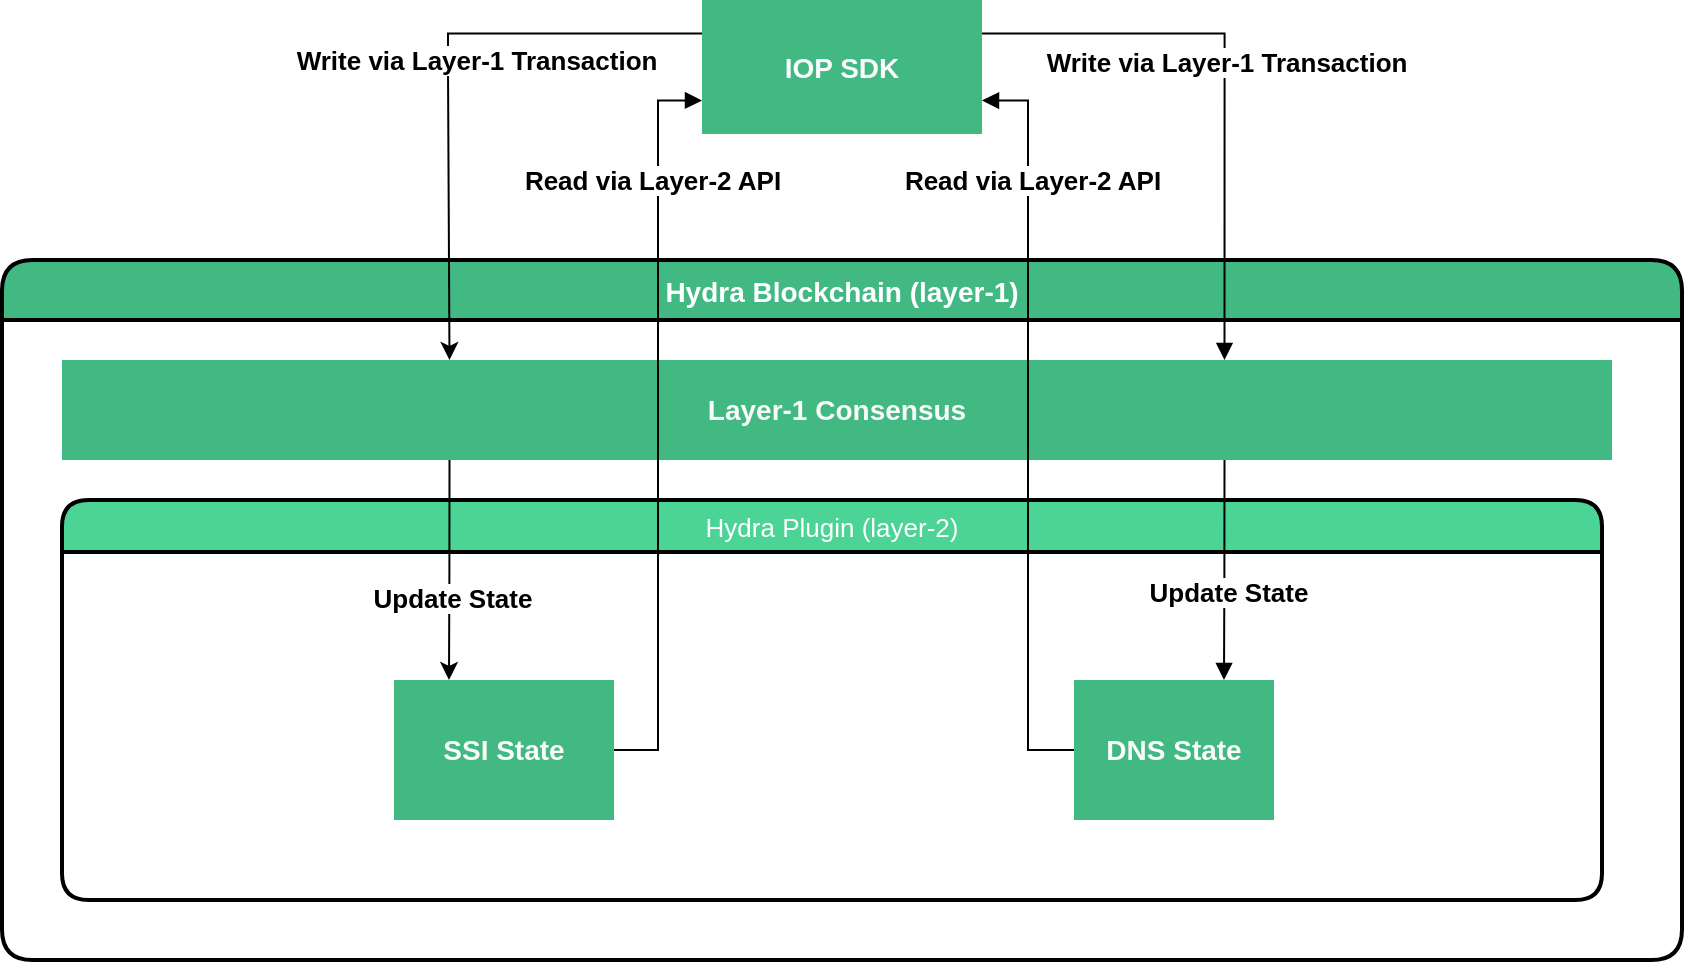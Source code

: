 <mxfile version="13.8.8" type="google"><diagram id="a2iSJYrU64pPYiA_KCzM" name="Page-1"><mxGraphModel dx="1368" dy="708" grid="1" gridSize="10" guides="1" tooltips="1" connect="1" arrows="1" fold="1" page="1" pageScale="1" pageWidth="850" pageHeight="1100" math="0" shadow="0"><root><mxCell id="0"/><mxCell id="1" parent="0"/><mxCell id="PG-Tw1JPNTurJEJnOBpK-3" value="Hydra Blockchain (layer-1)" style="swimlane;childLayout=stackLayout;horizontal=1;startSize=30;horizontalStack=0;rounded=1;fontSize=14;fontStyle=1;strokeWidth=2;resizeParent=0;resizeLast=1;shadow=0;dashed=0;align=center;fillColor=#42b983;fontColor=#FFFFFF;swimlaneLine=1;noLabel=0;allowArrows=0;connectable=0;collapsible=0;arcSize=17;dropTarget=0;" vertex="1" parent="1"><mxGeometry x="5" y="140" width="840" height="350" as="geometry"><mxRectangle x="58" y="416" width="84" height="30" as="alternateBounds"/></mxGeometry></mxCell><mxCell id="PG-Tw1JPNTurJEJnOBpK-4" value="Hydra Plugin (layer-2)" style="swimlane;childLayout=stackLayout;horizontal=1;startSize=26;horizontalStack=0;rounded=1;fontSize=13;fontStyle=0;strokeWidth=2;resizeParent=0;resizeLast=1;shadow=0;dashed=0;align=center;fontColor=#FFFFFF;swimlaneLine=1;noLabel=0;allowArrows=0;connectable=0;collapsible=0;arcSize=17;dropTarget=0;fillColor=#4CD496;" vertex="1" parent="1"><mxGeometry x="35" y="260" width="770" height="200" as="geometry"><mxRectangle x="58" y="416" width="84" height="30" as="alternateBounds"/></mxGeometry></mxCell><mxCell id="PG-Tw1JPNTurJEJnOBpK-5" value="SSI State" style="whiteSpace=wrap;html=1;align=center;fontColor=#FAFAFA;strokeColor=none;fillColor=#42b983;fontStyle=1;fontSize=14;" vertex="1" parent="1"><mxGeometry x="201" y="350" width="110" height="70" as="geometry"/></mxCell><mxCell id="PG-Tw1JPNTurJEJnOBpK-6" value="DNS State" style="whiteSpace=wrap;html=1;align=center;fontColor=#FAFAFA;strokeColor=none;fillColor=#42b983;fontStyle=1;fontSize=14;" vertex="1" parent="1"><mxGeometry x="541" y="350" width="100" height="70" as="geometry"/></mxCell><mxCell id="PG-Tw1JPNTurJEJnOBpK-10" style="edgeStyle=orthogonalEdgeStyle;rounded=0;orthogonalLoop=1;jettySize=auto;html=1;exitX=0;exitY=0.25;exitDx=0;exitDy=0;entryX=0.25;entryY=0;entryDx=0;entryDy=0;" edge="1" parent="1" source="PG-Tw1JPNTurJEJnOBpK-7" target="PG-Tw1JPNTurJEJnOBpK-9"><mxGeometry relative="1" as="geometry"><Array as="points"><mxPoint x="228" y="27"/><mxPoint x="228" y="44"/></Array></mxGeometry></mxCell><mxCell id="PG-Tw1JPNTurJEJnOBpK-18" value="&lt;font style=&quot;font-size: 13px&quot;&gt;&lt;b&gt;Write via Layer-1 Transaction&lt;/b&gt;&lt;/font&gt;" style="edgeLabel;html=1;align=center;verticalAlign=middle;resizable=0;points=[];" vertex="1" connectable="0" parent="PG-Tw1JPNTurJEJnOBpK-10"><mxGeometry x="-0.082" y="34" relative="1" as="geometry"><mxPoint x="-20" y="6.5" as="offset"/></mxGeometry></mxCell><mxCell id="PG-Tw1JPNTurJEJnOBpK-19" style="edgeStyle=orthogonalEdgeStyle;rounded=0;orthogonalLoop=1;jettySize=auto;html=1;exitX=1;exitY=0.25;exitDx=0;exitDy=0;entryX=0.75;entryY=0;entryDx=0;entryDy=0;startArrow=none;startFill=0;endArrow=block;endFill=1;" edge="1" parent="1" source="PG-Tw1JPNTurJEJnOBpK-7" target="PG-Tw1JPNTurJEJnOBpK-9"><mxGeometry relative="1" as="geometry"><Array as="points"><mxPoint x="616" y="27"/></Array></mxGeometry></mxCell><mxCell id="PG-Tw1JPNTurJEJnOBpK-20" value="&lt;span style=&quot;color: rgba(0 , 0 , 0 , 0) ; font-family: monospace ; font-size: 0px ; background-color: rgb(248 , 249 , 250)&quot;&gt;%3CmxGraphModel%3E%3Croot%3E%3CmxCell%20id%3D%220%22%2F%3E%3CmxCell%20id%3D%221%22%20parent%3D%220%22%2F%3E%3CmxCell%20id%3D%222%22%20value%3D%22%26lt%3Bfont%20style%3D%26quot%3Bfont-size%3A%2013px%26quot%3B%26gt%3B%26lt%3Bb%26gt%3BWrite%20via%20Layer-1%20Transaction%26lt%3B%2Fb%26gt%3B%26lt%3B%2Ffont%26gt%3B%22%20style%3D%22edgeLabel%3Bhtml%3D1%3Balign%3Dcenter%3BverticalAlign%3Dmiddle%3Bresizable%3D0%3Bpoints%3D%5B%5D%3B%22%20vertex%3D%221%22%20connectable%3D%220%22%20parent%3D%221%22%3E%3CmxGeometry%20x%3D%22242%22%20y%3D%2239.3%22%20as%3D%22geometry%22%2F%3E%3C%2FmxCell%3E%3C%2Froot%3E%3C%2FmxGraphModel%3E&lt;/span&gt;" style="edgeLabel;html=1;align=center;verticalAlign=middle;resizable=0;points=[];" vertex="1" connectable="0" parent="PG-Tw1JPNTurJEJnOBpK-19"><mxGeometry x="-0.147" y="-32" relative="1" as="geometry"><mxPoint x="33" y="33" as="offset"/></mxGeometry></mxCell><mxCell id="PG-Tw1JPNTurJEJnOBpK-21" value="&lt;b style=&quot;font-size: 13px&quot;&gt;Write via Layer-1 Transaction&lt;/b&gt;" style="edgeLabel;html=1;align=center;verticalAlign=middle;resizable=0;points=[];" vertex="1" connectable="0" parent="PG-Tw1JPNTurJEJnOBpK-19"><mxGeometry x="-0.147" y="-26" relative="1" as="geometry"><mxPoint x="26" y="13.51" as="offset"/></mxGeometry></mxCell><mxCell id="PG-Tw1JPNTurJEJnOBpK-7" value="IOP SDK" style="whiteSpace=wrap;html=1;align=center;fillColor=#42b983;strokeColor=none;fontColor=#FCFCFC;fontSize=14;fontStyle=1" vertex="1" parent="1"><mxGeometry x="355" y="10" width="140" height="67" as="geometry"/></mxCell><mxCell id="PG-Tw1JPNTurJEJnOBpK-12" style="edgeStyle=orthogonalEdgeStyle;rounded=0;orthogonalLoop=1;jettySize=auto;html=1;exitX=0.25;exitY=1;exitDx=0;exitDy=0;entryX=0.25;entryY=0;entryDx=0;entryDy=0;" edge="1" parent="1" source="PG-Tw1JPNTurJEJnOBpK-9" target="PG-Tw1JPNTurJEJnOBpK-5"><mxGeometry relative="1" as="geometry"/></mxCell><mxCell id="PG-Tw1JPNTurJEJnOBpK-25" value="&lt;b&gt;Update State&lt;/b&gt;" style="edgeLabel;html=1;align=center;verticalAlign=middle;resizable=0;points=[];fontSize=13;" vertex="1" connectable="0" parent="PG-Tw1JPNTurJEJnOBpK-12"><mxGeometry x="0.256" y="1" relative="1" as="geometry"><mxPoint as="offset"/></mxGeometry></mxCell><mxCell id="PG-Tw1JPNTurJEJnOBpK-15" style="edgeStyle=orthogonalEdgeStyle;rounded=0;orthogonalLoop=1;jettySize=auto;html=1;exitX=0.75;exitY=1;exitDx=0;exitDy=0;entryX=0.75;entryY=0;entryDx=0;entryDy=0;startArrow=none;startFill=0;endArrow=block;endFill=1;" edge="1" parent="1" source="PG-Tw1JPNTurJEJnOBpK-9" target="PG-Tw1JPNTurJEJnOBpK-6"><mxGeometry relative="1" as="geometry"/></mxCell><mxCell id="PG-Tw1JPNTurJEJnOBpK-26" value="&lt;b&gt;Update State&lt;/b&gt;" style="edgeLabel;html=1;align=center;verticalAlign=middle;resizable=0;points=[];fontSize=13;" vertex="1" connectable="0" parent="PG-Tw1JPNTurJEJnOBpK-15"><mxGeometry x="0.202" y="2" relative="1" as="geometry"><mxPoint as="offset"/></mxGeometry></mxCell><mxCell id="PG-Tw1JPNTurJEJnOBpK-9" value="Layer-1 Consensus" style="whiteSpace=wrap;html=1;align=center;fontColor=#FAFAFA;strokeColor=none;fillColor=#42b983;fontStyle=1;fontSize=14;" vertex="1" parent="1"><mxGeometry x="35" y="190" width="775" height="50" as="geometry"/></mxCell><mxCell id="PG-Tw1JPNTurJEJnOBpK-13" style="edgeStyle=orthogonalEdgeStyle;rounded=0;orthogonalLoop=1;jettySize=auto;html=1;exitX=0;exitY=0.75;exitDx=0;exitDy=0;entryX=1;entryY=0.5;entryDx=0;entryDy=0;startArrow=block;startFill=1;endArrow=none;endFill=0;" edge="1" parent="1" source="PG-Tw1JPNTurJEJnOBpK-7" target="PG-Tw1JPNTurJEJnOBpK-5"><mxGeometry relative="1" as="geometry"/></mxCell><mxCell id="PG-Tw1JPNTurJEJnOBpK-22" value="Read via Layer-2 API" style="edgeLabel;html=1;align=center;verticalAlign=middle;resizable=0;points=[];fontStyle=1;fontSize=13;" vertex="1" connectable="0" parent="PG-Tw1JPNTurJEJnOBpK-13"><mxGeometry x="-0.655" y="45" relative="1" as="geometry"><mxPoint x="-48" y="-2.3" as="offset"/></mxGeometry></mxCell><mxCell id="PG-Tw1JPNTurJEJnOBpK-16" style="edgeStyle=orthogonalEdgeStyle;rounded=0;orthogonalLoop=1;jettySize=auto;html=1;exitX=0;exitY=0.5;exitDx=0;exitDy=0;entryX=1;entryY=0.75;entryDx=0;entryDy=0;startArrow=none;startFill=0;endArrow=block;endFill=1;" edge="1" parent="1" source="PG-Tw1JPNTurJEJnOBpK-6" target="PG-Tw1JPNTurJEJnOBpK-7"><mxGeometry relative="1" as="geometry"/></mxCell><mxCell id="PG-Tw1JPNTurJEJnOBpK-23" value="&lt;span style=&quot;font-weight: 700&quot;&gt;Read via Layer-2 API&lt;/span&gt;" style="edgeLabel;html=1;align=center;verticalAlign=middle;resizable=0;points=[];fontSize=13;" vertex="1" connectable="0" parent="PG-Tw1JPNTurJEJnOBpK-16"><mxGeometry x="0.427" y="2" relative="1" as="geometry"><mxPoint x="4" y="-44" as="offset"/></mxGeometry></mxCell></root></mxGraphModel></diagram></mxfile>